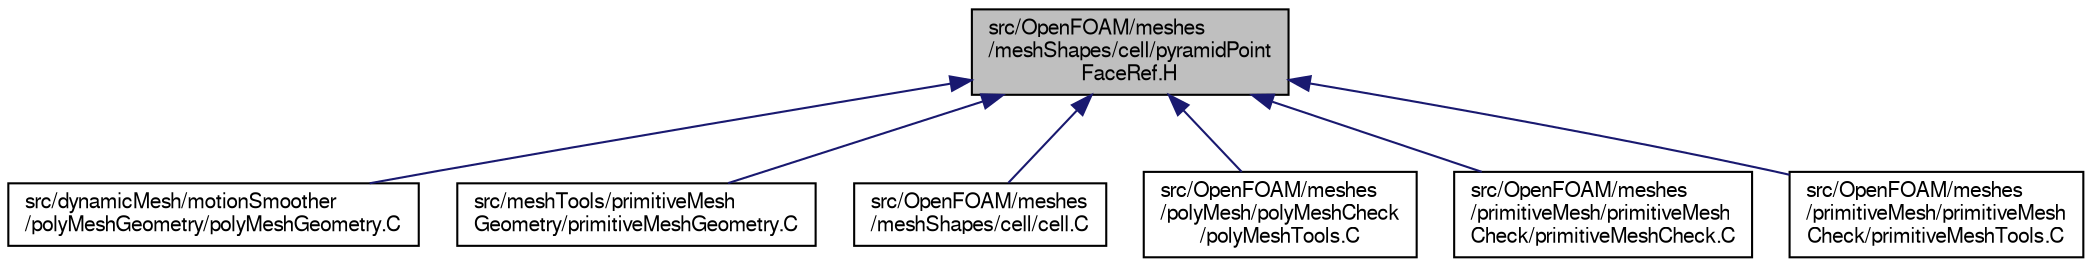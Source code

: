 digraph "src/OpenFOAM/meshes/meshShapes/cell/pyramidPointFaceRef.H"
{
  bgcolor="transparent";
  edge [fontname="FreeSans",fontsize="10",labelfontname="FreeSans",labelfontsize="10"];
  node [fontname="FreeSans",fontsize="10",shape=record];
  Node1 [label="src/OpenFOAM/meshes\l/meshShapes/cell/pyramidPoint\lFaceRef.H",height=0.2,width=0.4,color="black", fillcolor="grey75", style="filled" fontcolor="black"];
  Node1 -> Node2 [dir="back",color="midnightblue",fontsize="10",style="solid",fontname="FreeSans"];
  Node2 [label="src/dynamicMesh/motionSmoother\l/polyMeshGeometry/polyMeshGeometry.C",height=0.2,width=0.4,color="black",URL="$a04429.html"];
  Node1 -> Node3 [dir="back",color="midnightblue",fontsize="10",style="solid",fontname="FreeSans"];
  Node3 [label="src/meshTools/primitiveMesh\lGeometry/primitiveMeshGeometry.C",height=0.2,width=0.4,color="black",URL="$a06852.html"];
  Node1 -> Node4 [dir="back",color="midnightblue",fontsize="10",style="solid",fontname="FreeSans"];
  Node4 [label="src/OpenFOAM/meshes\l/meshShapes/cell/cell.C",height=0.2,width=0.4,color="black",URL="$a08018.html"];
  Node1 -> Node5 [dir="back",color="midnightblue",fontsize="10",style="solid",fontname="FreeSans"];
  Node5 [label="src/OpenFOAM/meshes\l/polyMesh/polyMeshCheck\l/polyMeshTools.C",height=0.2,width=0.4,color="black",URL="$a08171.html"];
  Node1 -> Node6 [dir="back",color="midnightblue",fontsize="10",style="solid",fontname="FreeSans"];
  Node6 [label="src/OpenFOAM/meshes\l/primitiveMesh/primitiveMesh\lCheck/primitiveMeshCheck.C",height=0.2,width=0.4,color="black",URL="$a08260.html"];
  Node1 -> Node7 [dir="back",color="midnightblue",fontsize="10",style="solid",fontname="FreeSans"];
  Node7 [label="src/OpenFOAM/meshes\l/primitiveMesh/primitiveMesh\lCheck/primitiveMeshTools.C",height=0.2,width=0.4,color="black",URL="$a08263.html"];
}
